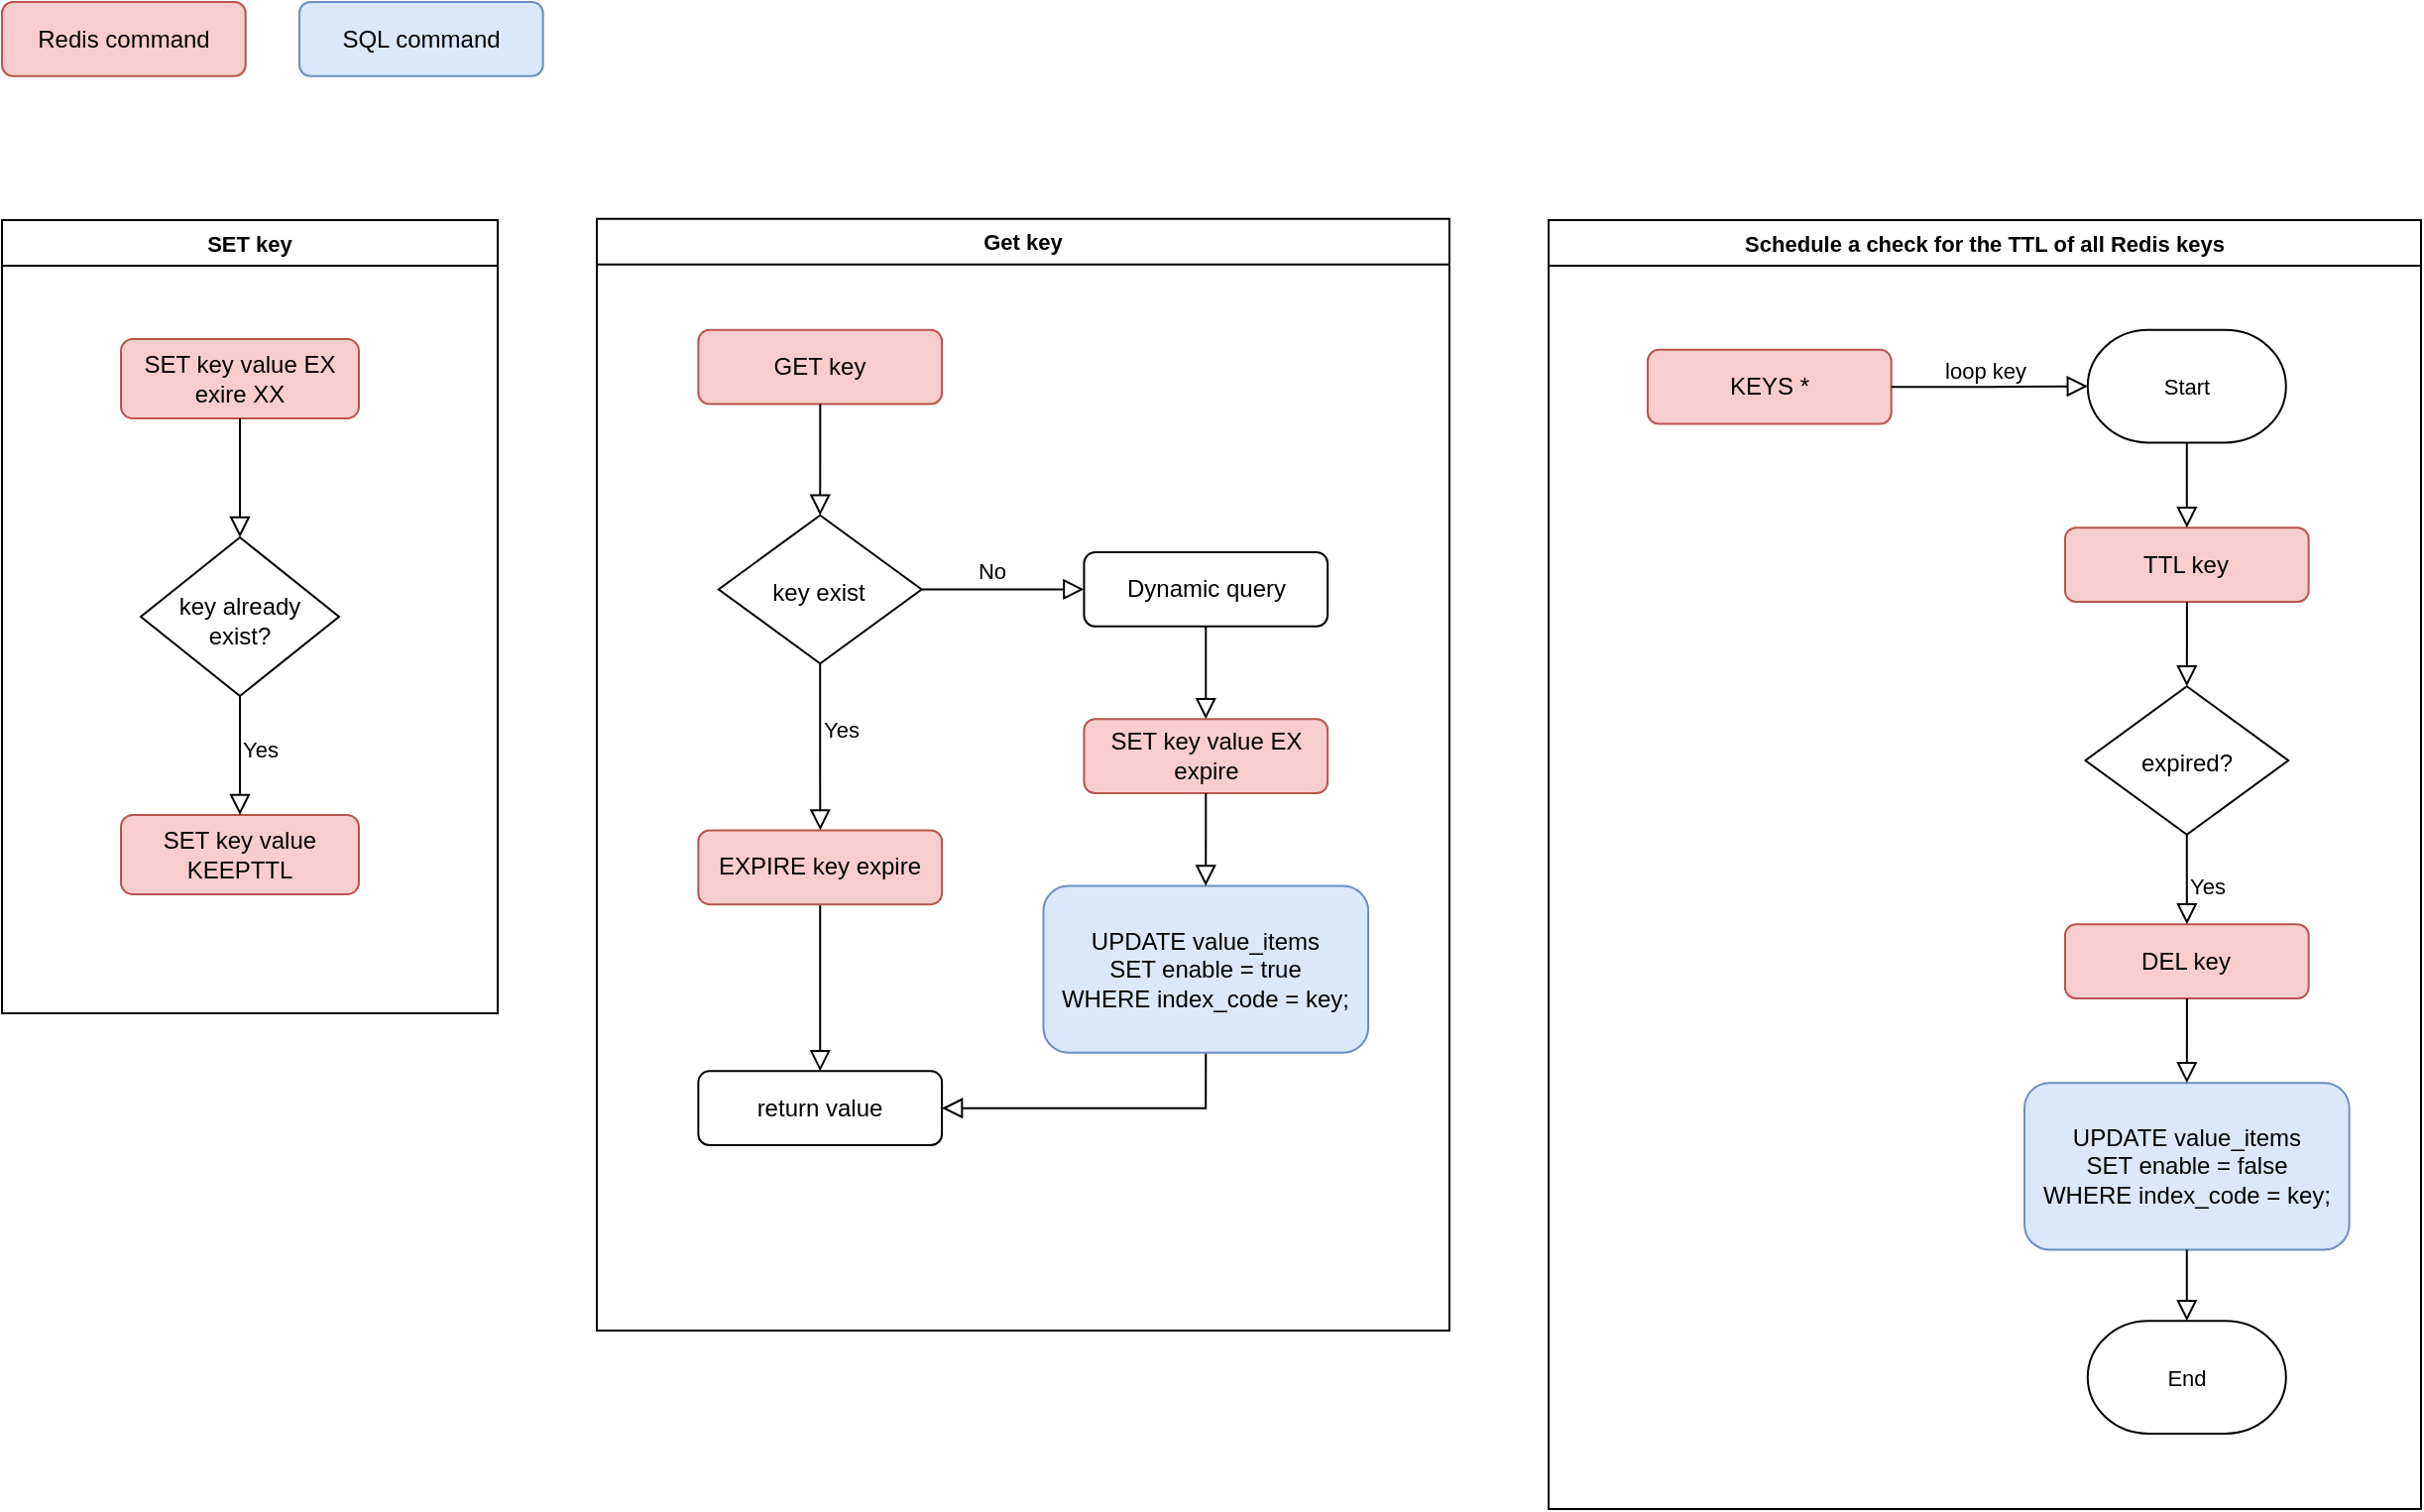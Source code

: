 <mxfile version="22.1.5" type="github">
  <diagram id="C5RBs43oDa-KdzZeNtuy" name="Page-1">
    <mxGraphModel dx="1073" dy="784" grid="1" gridSize="10" guides="1" tooltips="1" connect="1" arrows="1" fold="1" page="1" pageScale="1" pageWidth="827" pageHeight="1169" math="0" shadow="0">
      <root>
        <mxCell id="WIyWlLk6GJQsqaUBKTNV-0" />
        <mxCell id="WIyWlLk6GJQsqaUBKTNV-1" parent="WIyWlLk6GJQsqaUBKTNV-0" />
        <mxCell id="NfqmnB7G-hZRdipbrKuz-27" value="SET key" style="swimlane;whiteSpace=wrap;html=1;fontFamily=Helvetica;fontSize=11;fontColor=default;" parent="WIyWlLk6GJQsqaUBKTNV-1" vertex="1">
          <mxGeometry x="50" y="150" width="250" height="400" as="geometry" />
        </mxCell>
        <mxCell id="WIyWlLk6GJQsqaUBKTNV-3" value="SET key value EX exire XX" style="rounded=1;whiteSpace=wrap;html=1;fontSize=12;glass=0;strokeWidth=1;shadow=0;fillColor=#f8cecc;strokeColor=#b85450;" parent="NfqmnB7G-hZRdipbrKuz-27" vertex="1">
          <mxGeometry x="60" y="60" width="120" height="40" as="geometry" />
        </mxCell>
        <mxCell id="WIyWlLk6GJQsqaUBKTNV-6" value="key already exist?" style="rhombus;whiteSpace=wrap;html=1;shadow=0;fontFamily=Helvetica;fontSize=12;align=center;strokeWidth=1;spacing=6;spacingTop=3;" parent="NfqmnB7G-hZRdipbrKuz-27" vertex="1">
          <mxGeometry x="70" y="160" width="100" height="80" as="geometry" />
        </mxCell>
        <mxCell id="WIyWlLk6GJQsqaUBKTNV-2" value="" style="rounded=0;html=1;jettySize=auto;orthogonalLoop=1;fontSize=11;endArrow=block;endFill=0;endSize=8;strokeWidth=1;shadow=0;labelBackgroundColor=none;edgeStyle=orthogonalEdgeStyle;" parent="NfqmnB7G-hZRdipbrKuz-27" source="WIyWlLk6GJQsqaUBKTNV-3" target="WIyWlLk6GJQsqaUBKTNV-6" edge="1">
          <mxGeometry relative="1" as="geometry" />
        </mxCell>
        <mxCell id="NfqmnB7G-hZRdipbrKuz-10" value="SET key value KEEPTTL" style="rounded=1;whiteSpace=wrap;html=1;fontSize=12;glass=0;strokeWidth=1;shadow=0;fillColor=#f8cecc;strokeColor=#b85450;" parent="NfqmnB7G-hZRdipbrKuz-27" vertex="1">
          <mxGeometry x="60" y="300" width="120" height="40" as="geometry" />
        </mxCell>
        <mxCell id="NfqmnB7G-hZRdipbrKuz-11" value="" style="edgeStyle=orthogonalEdgeStyle;shape=connector;rounded=0;orthogonalLoop=1;jettySize=auto;html=1;shadow=0;labelBackgroundColor=none;strokeColor=default;strokeWidth=1;align=center;verticalAlign=middle;fontFamily=Helvetica;fontSize=11;fontColor=default;endArrow=block;endFill=0;endSize=8;" parent="NfqmnB7G-hZRdipbrKuz-27" source="WIyWlLk6GJQsqaUBKTNV-6" target="NfqmnB7G-hZRdipbrKuz-10" edge="1">
          <mxGeometry relative="1" as="geometry" />
        </mxCell>
        <mxCell id="NfqmnB7G-hZRdipbrKuz-12" value="Yes" style="edgeLabel;html=1;align=center;verticalAlign=middle;resizable=0;points=[];fontSize=11;fontFamily=Helvetica;fontColor=default;" parent="NfqmnB7G-hZRdipbrKuz-11" vertex="1" connectable="0">
          <mxGeometry x="-0.1" y="1" relative="1" as="geometry">
            <mxPoint x="9" as="offset" />
          </mxGeometry>
        </mxCell>
        <mxCell id="NfqmnB7G-hZRdipbrKuz-29" value="" style="group" parent="WIyWlLk6GJQsqaUBKTNV-1" vertex="1" connectable="0">
          <mxGeometry x="350" y="140" width="430" height="570" as="geometry" />
        </mxCell>
        <mxCell id="NfqmnB7G-hZRdipbrKuz-13" value="GET key" style="rounded=1;whiteSpace=wrap;html=1;fontSize=12;glass=0;strokeWidth=1;shadow=0;fillColor=#f8cecc;strokeColor=#b85450;" parent="NfqmnB7G-hZRdipbrKuz-29" vertex="1">
          <mxGeometry x="51.19" y="65.41" width="122.857" height="37.377" as="geometry" />
        </mxCell>
        <mxCell id="NfqmnB7G-hZRdipbrKuz-14" value="key exist" style="rhombus;whiteSpace=wrap;html=1;shadow=0;fontFamily=Helvetica;fontSize=12;align=center;strokeWidth=1;spacing=6;spacingTop=3;" parent="NfqmnB7G-hZRdipbrKuz-29" vertex="1">
          <mxGeometry x="61.429" y="158.852" width="102.381" height="74.754" as="geometry" />
        </mxCell>
        <mxCell id="NfqmnB7G-hZRdipbrKuz-17" value="" style="edgeStyle=orthogonalEdgeStyle;shape=connector;rounded=0;orthogonalLoop=1;jettySize=auto;html=1;shadow=0;labelBackgroundColor=none;strokeColor=default;strokeWidth=1;align=center;verticalAlign=middle;fontFamily=Helvetica;fontSize=11;fontColor=default;endArrow=block;endFill=0;endSize=8;" parent="NfqmnB7G-hZRdipbrKuz-29" source="NfqmnB7G-hZRdipbrKuz-13" target="NfqmnB7G-hZRdipbrKuz-14" edge="1">
          <mxGeometry relative="1" as="geometry" />
        </mxCell>
        <mxCell id="NfqmnB7G-hZRdipbrKuz-16" value="" style="edgeStyle=orthogonalEdgeStyle;shape=connector;rounded=0;orthogonalLoop=1;jettySize=auto;html=1;shadow=0;labelBackgroundColor=none;strokeColor=default;strokeWidth=1;align=center;verticalAlign=middle;fontFamily=Helvetica;fontSize=11;fontColor=default;endArrow=block;endFill=0;endSize=8;" parent="NfqmnB7G-hZRdipbrKuz-29" source="NfqmnB7G-hZRdipbrKuz-14" target="NfqmnB7G-hZRdipbrKuz-15" edge="1">
          <mxGeometry relative="1" as="geometry" />
        </mxCell>
        <mxCell id="NfqmnB7G-hZRdipbrKuz-18" value="Yes" style="edgeLabel;html=1;align=center;verticalAlign=middle;resizable=0;points=[];fontSize=11;fontFamily=Helvetica;fontColor=default;" parent="NfqmnB7G-hZRdipbrKuz-16" vertex="1" connectable="0">
          <mxGeometry x="-0.2" y="1" relative="1" as="geometry">
            <mxPoint x="9" as="offset" />
          </mxGeometry>
        </mxCell>
        <mxCell id="NfqmnB7G-hZRdipbrKuz-21" value="Dynamic query" style="rounded=1;whiteSpace=wrap;html=1;fontSize=12;glass=0;strokeWidth=1;shadow=0;" parent="NfqmnB7G-hZRdipbrKuz-29" vertex="1">
          <mxGeometry x="245.714" y="177.541" width="122.857" height="37.377" as="geometry" />
        </mxCell>
        <mxCell id="NfqmnB7G-hZRdipbrKuz-22" value="" style="edgeStyle=orthogonalEdgeStyle;shape=connector;rounded=0;orthogonalLoop=1;jettySize=auto;html=1;shadow=0;labelBackgroundColor=none;strokeColor=default;strokeWidth=1;align=center;verticalAlign=middle;fontFamily=Helvetica;fontSize=11;fontColor=default;endArrow=block;endFill=0;endSize=8;" parent="NfqmnB7G-hZRdipbrKuz-29" source="NfqmnB7G-hZRdipbrKuz-14" target="NfqmnB7G-hZRdipbrKuz-21" edge="1">
          <mxGeometry relative="1" as="geometry" />
        </mxCell>
        <mxCell id="NfqmnB7G-hZRdipbrKuz-23" value="No" style="edgeLabel;html=1;align=center;verticalAlign=middle;resizable=0;points=[];fontSize=11;fontFamily=Helvetica;fontColor=default;" parent="NfqmnB7G-hZRdipbrKuz-22" vertex="1" connectable="0">
          <mxGeometry x="-0.15" y="-1" relative="1" as="geometry">
            <mxPoint y="-11" as="offset" />
          </mxGeometry>
        </mxCell>
        <mxCell id="NfqmnB7G-hZRdipbrKuz-25" value="" style="edgeStyle=orthogonalEdgeStyle;shape=connector;rounded=0;orthogonalLoop=1;jettySize=auto;html=1;shadow=0;labelBackgroundColor=none;strokeColor=default;strokeWidth=1;align=center;verticalAlign=middle;fontFamily=Helvetica;fontSize=11;fontColor=default;endArrow=block;endFill=0;endSize=8;" parent="NfqmnB7G-hZRdipbrKuz-29" source="NfqmnB7G-hZRdipbrKuz-21" target="NfqmnB7G-hZRdipbrKuz-24" edge="1">
          <mxGeometry relative="1" as="geometry" />
        </mxCell>
        <mxCell id="NfqmnB7G-hZRdipbrKuz-28" value="Get key" style="swimlane;whiteSpace=wrap;html=1;fontFamily=Helvetica;fontSize=11;fontColor=default;" parent="NfqmnB7G-hZRdipbrKuz-29" vertex="1">
          <mxGeometry y="9.344" width="430.0" height="560.656" as="geometry" />
        </mxCell>
        <mxCell id="NfqmnB7G-hZRdipbrKuz-35" style="edgeStyle=orthogonalEdgeStyle;shape=connector;rounded=0;orthogonalLoop=1;jettySize=auto;html=1;exitX=0.5;exitY=1;exitDx=0;exitDy=0;entryX=1;entryY=0.5;entryDx=0;entryDy=0;shadow=0;labelBackgroundColor=none;strokeColor=default;strokeWidth=1;align=center;verticalAlign=middle;fontFamily=Helvetica;fontSize=11;fontColor=default;endArrow=block;endFill=0;endSize=8;" parent="NfqmnB7G-hZRdipbrKuz-28" source="NfqmnB7G-hZRdipbrKuz-30" target="NfqmnB7G-hZRdipbrKuz-33" edge="1">
          <mxGeometry relative="1" as="geometry" />
        </mxCell>
        <mxCell id="NfqmnB7G-hZRdipbrKuz-30" value="&lt;div&gt;UPDATE value_items&lt;/div&gt;&lt;div&gt;SET enable = true&lt;/div&gt;&lt;div&gt;WHERE index_code = key;&lt;/div&gt;" style="rounded=1;whiteSpace=wrap;html=1;fontSize=12;glass=0;strokeWidth=1;shadow=0;fillColor=#dae8fc;strokeColor=#6c8ebf;" parent="NfqmnB7G-hZRdipbrKuz-28" vertex="1">
          <mxGeometry x="225.238" y="336.393" width="163.81" height="84.098" as="geometry" />
        </mxCell>
        <mxCell id="NfqmnB7G-hZRdipbrKuz-33" value="return value" style="rounded=1;whiteSpace=wrap;html=1;fontSize=12;glass=0;strokeWidth=1;shadow=0;" parent="NfqmnB7G-hZRdipbrKuz-28" vertex="1">
          <mxGeometry x="51.19" y="429.836" width="122.857" height="37.377" as="geometry" />
        </mxCell>
        <mxCell id="NfqmnB7G-hZRdipbrKuz-34" value="" style="edgeStyle=orthogonalEdgeStyle;shape=connector;rounded=0;orthogonalLoop=1;jettySize=auto;html=1;shadow=0;labelBackgroundColor=none;strokeColor=default;strokeWidth=1;align=center;verticalAlign=middle;fontFamily=Helvetica;fontSize=11;fontColor=default;endArrow=block;endFill=0;endSize=8;" parent="NfqmnB7G-hZRdipbrKuz-28" source="NfqmnB7G-hZRdipbrKuz-15" target="NfqmnB7G-hZRdipbrKuz-33" edge="1">
          <mxGeometry relative="1" as="geometry" />
        </mxCell>
        <mxCell id="NfqmnB7G-hZRdipbrKuz-15" value="EXPIRE key expire" style="rounded=1;whiteSpace=wrap;html=1;fontSize=12;glass=0;strokeWidth=1;shadow=0;fillColor=#f8cecc;strokeColor=#b85450;" parent="NfqmnB7G-hZRdipbrKuz-28" vertex="1">
          <mxGeometry x="51.19" y="308.361" width="122.857" height="37.377" as="geometry" />
        </mxCell>
        <mxCell id="NfqmnB7G-hZRdipbrKuz-24" value="SET key value EX expire" style="rounded=1;whiteSpace=wrap;html=1;fontSize=12;glass=0;strokeWidth=1;shadow=0;fillColor=#f8cecc;strokeColor=#b85450;" parent="NfqmnB7G-hZRdipbrKuz-28" vertex="1">
          <mxGeometry x="245.714" y="252.295" width="122.857" height="37.377" as="geometry" />
        </mxCell>
        <mxCell id="NfqmnB7G-hZRdipbrKuz-32" value="" style="edgeStyle=orthogonalEdgeStyle;shape=connector;rounded=0;orthogonalLoop=1;jettySize=auto;html=1;shadow=0;labelBackgroundColor=none;strokeColor=default;strokeWidth=1;align=center;verticalAlign=middle;fontFamily=Helvetica;fontSize=11;fontColor=default;endArrow=block;endFill=0;endSize=8;" parent="NfqmnB7G-hZRdipbrKuz-28" source="NfqmnB7G-hZRdipbrKuz-24" target="NfqmnB7G-hZRdipbrKuz-30" edge="1">
          <mxGeometry relative="1" as="geometry" />
        </mxCell>
        <mxCell id="NfqmnB7G-hZRdipbrKuz-53" value="Schedule a check for the TTL of all Redis keys" style="swimlane;fontFamily=Helvetica;fontSize=11;fontColor=default;direction=east;" parent="WIyWlLk6GJQsqaUBKTNV-1" vertex="1">
          <mxGeometry x="830" y="150" width="440" height="650" as="geometry" />
        </mxCell>
        <mxCell id="NfqmnB7G-hZRdipbrKuz-36" value="KEYS *" style="rounded=1;whiteSpace=wrap;html=1;fontSize=12;glass=0;strokeWidth=1;shadow=0;fillColor=#f8cecc;strokeColor=#b85450;" parent="NfqmnB7G-hZRdipbrKuz-53" vertex="1">
          <mxGeometry x="50.0" y="65.41" width="122.857" height="37.377" as="geometry" />
        </mxCell>
        <mxCell id="NfqmnB7G-hZRdipbrKuz-37" value="Start" style="strokeWidth=1;shape=mxgraph.flowchart.terminator;fontFamily=Helvetica;fontSize=11;fontColor=default;whiteSpace=wrap;html=1;" parent="NfqmnB7G-hZRdipbrKuz-53" vertex="1">
          <mxGeometry x="271.9" y="55.41" width="100" height="56.81" as="geometry" />
        </mxCell>
        <mxCell id="NfqmnB7G-hZRdipbrKuz-40" value="" style="edgeStyle=orthogonalEdgeStyle;shape=connector;rounded=0;orthogonalLoop=1;jettySize=auto;html=1;shadow=0;labelBackgroundColor=none;strokeColor=default;strokeWidth=1;align=center;verticalAlign=middle;fontFamily=Helvetica;fontSize=11;fontColor=default;endArrow=block;endFill=0;endSize=8;" parent="NfqmnB7G-hZRdipbrKuz-53" source="NfqmnB7G-hZRdipbrKuz-36" target="NfqmnB7G-hZRdipbrKuz-37" edge="1">
          <mxGeometry relative="1" as="geometry" />
        </mxCell>
        <mxCell id="NfqmnB7G-hZRdipbrKuz-52" value="loop key" style="edgeLabel;html=1;align=center;verticalAlign=middle;resizable=0;points=[];fontSize=11;fontFamily=Helvetica;fontColor=default;" parent="NfqmnB7G-hZRdipbrKuz-40" vertex="1" connectable="0">
          <mxGeometry x="0.036" relative="1" as="geometry">
            <mxPoint x="-4" y="-8" as="offset" />
          </mxGeometry>
        </mxCell>
        <mxCell id="NfqmnB7G-hZRdipbrKuz-41" value="TTL key" style="rounded=1;whiteSpace=wrap;html=1;fontSize=12;glass=0;strokeWidth=1;shadow=0;fillColor=#f8cecc;strokeColor=#b85450;" parent="NfqmnB7G-hZRdipbrKuz-53" vertex="1">
          <mxGeometry x="260.47" y="155.13" width="122.857" height="37.377" as="geometry" />
        </mxCell>
        <mxCell id="NfqmnB7G-hZRdipbrKuz-42" value="" style="edgeStyle=orthogonalEdgeStyle;shape=connector;rounded=0;orthogonalLoop=1;jettySize=auto;html=1;shadow=0;labelBackgroundColor=none;strokeColor=default;strokeWidth=1;align=center;verticalAlign=middle;fontFamily=Helvetica;fontSize=11;fontColor=default;endArrow=block;endFill=0;endSize=8;" parent="NfqmnB7G-hZRdipbrKuz-53" source="NfqmnB7G-hZRdipbrKuz-37" target="NfqmnB7G-hZRdipbrKuz-41" edge="1">
          <mxGeometry relative="1" as="geometry" />
        </mxCell>
        <mxCell id="NfqmnB7G-hZRdipbrKuz-43" value="expired?" style="rhombus;whiteSpace=wrap;html=1;shadow=0;fontFamily=Helvetica;fontSize=12;align=center;strokeWidth=1;spacing=6;spacingTop=3;" parent="NfqmnB7G-hZRdipbrKuz-53" vertex="1">
          <mxGeometry x="270.709" y="235.132" width="102.381" height="74.754" as="geometry" />
        </mxCell>
        <mxCell id="NfqmnB7G-hZRdipbrKuz-44" value="" style="edgeStyle=orthogonalEdgeStyle;shape=connector;rounded=0;orthogonalLoop=1;jettySize=auto;html=1;shadow=0;labelBackgroundColor=none;strokeColor=default;strokeWidth=1;align=center;verticalAlign=middle;fontFamily=Helvetica;fontSize=11;fontColor=default;endArrow=block;endFill=0;endSize=8;" parent="NfqmnB7G-hZRdipbrKuz-53" source="NfqmnB7G-hZRdipbrKuz-41" target="NfqmnB7G-hZRdipbrKuz-43" edge="1">
          <mxGeometry relative="1" as="geometry" />
        </mxCell>
        <mxCell id="NfqmnB7G-hZRdipbrKuz-45" value="DEL key" style="rounded=1;whiteSpace=wrap;html=1;fontSize=12;glass=0;strokeWidth=1;shadow=0;fillColor=#f8cecc;strokeColor=#b85450;" parent="NfqmnB7G-hZRdipbrKuz-53" vertex="1">
          <mxGeometry x="260.47" y="355.13" width="122.857" height="37.377" as="geometry" />
        </mxCell>
        <mxCell id="NfqmnB7G-hZRdipbrKuz-46" value="" style="edgeStyle=orthogonalEdgeStyle;shape=connector;rounded=0;orthogonalLoop=1;jettySize=auto;html=1;shadow=0;labelBackgroundColor=none;strokeColor=default;strokeWidth=1;align=center;verticalAlign=middle;fontFamily=Helvetica;fontSize=11;fontColor=default;endArrow=block;endFill=0;endSize=8;" parent="NfqmnB7G-hZRdipbrKuz-53" source="NfqmnB7G-hZRdipbrKuz-43" target="NfqmnB7G-hZRdipbrKuz-45" edge="1">
          <mxGeometry relative="1" as="geometry" />
        </mxCell>
        <mxCell id="NfqmnB7G-hZRdipbrKuz-47" value="Yes" style="edgeLabel;html=1;align=center;verticalAlign=middle;resizable=0;points=[];fontSize=11;fontFamily=Helvetica;fontColor=default;" parent="NfqmnB7G-hZRdipbrKuz-46" vertex="1" connectable="0">
          <mxGeometry x="-0.061" y="-2" relative="1" as="geometry">
            <mxPoint x="12" y="4" as="offset" />
          </mxGeometry>
        </mxCell>
        <mxCell id="NfqmnB7G-hZRdipbrKuz-48" value="&lt;div&gt;UPDATE value_items&lt;/div&gt;&lt;div&gt;SET enable = false&lt;/div&gt;&lt;div&gt;WHERE index_code = key;&lt;/div&gt;" style="rounded=1;whiteSpace=wrap;html=1;fontSize=12;glass=0;strokeWidth=1;shadow=0;fillColor=#dae8fc;strokeColor=#6c8ebf;" parent="NfqmnB7G-hZRdipbrKuz-53" vertex="1">
          <mxGeometry x="239.998" y="435.128" width="163.81" height="84.098" as="geometry" />
        </mxCell>
        <mxCell id="NfqmnB7G-hZRdipbrKuz-49" value="" style="edgeStyle=orthogonalEdgeStyle;shape=connector;rounded=0;orthogonalLoop=1;jettySize=auto;html=1;shadow=0;labelBackgroundColor=none;strokeColor=default;strokeWidth=1;align=center;verticalAlign=middle;fontFamily=Helvetica;fontSize=11;fontColor=default;endArrow=block;endFill=0;endSize=8;" parent="NfqmnB7G-hZRdipbrKuz-53" source="NfqmnB7G-hZRdipbrKuz-45" target="NfqmnB7G-hZRdipbrKuz-48" edge="1">
          <mxGeometry relative="1" as="geometry" />
        </mxCell>
        <mxCell id="NfqmnB7G-hZRdipbrKuz-50" value="End" style="strokeWidth=1;shape=mxgraph.flowchart.terminator;fontFamily=Helvetica;fontSize=11;fontColor=default;whiteSpace=wrap;html=1;" parent="NfqmnB7G-hZRdipbrKuz-53" vertex="1">
          <mxGeometry x="271.9" y="555.13" width="100" height="56.81" as="geometry" />
        </mxCell>
        <mxCell id="NfqmnB7G-hZRdipbrKuz-51" value="" style="edgeStyle=orthogonalEdgeStyle;shape=connector;rounded=0;orthogonalLoop=1;jettySize=auto;html=1;shadow=0;labelBackgroundColor=none;strokeColor=default;strokeWidth=1;align=center;verticalAlign=middle;fontFamily=Helvetica;fontSize=11;fontColor=default;endArrow=block;endFill=0;endSize=8;" parent="NfqmnB7G-hZRdipbrKuz-53" source="NfqmnB7G-hZRdipbrKuz-48" target="NfqmnB7G-hZRdipbrKuz-50" edge="1">
          <mxGeometry relative="1" as="geometry" />
        </mxCell>
        <mxCell id="NfqmnB7G-hZRdipbrKuz-73" value="Redis command" style="rounded=1;whiteSpace=wrap;html=1;fontSize=12;glass=0;strokeWidth=1;shadow=0;fillColor=#f8cecc;strokeColor=#b85450;" parent="WIyWlLk6GJQsqaUBKTNV-1" vertex="1">
          <mxGeometry x="50.0" y="40.0" width="122.857" height="37.377" as="geometry" />
        </mxCell>
        <mxCell id="NfqmnB7G-hZRdipbrKuz-75" value="SQL command" style="rounded=1;whiteSpace=wrap;html=1;fontSize=12;glass=0;strokeWidth=1;shadow=0;fillColor=#dae8fc;strokeColor=#6c8ebf;" parent="WIyWlLk6GJQsqaUBKTNV-1" vertex="1">
          <mxGeometry x="200.0" y="40.0" width="122.857" height="37.377" as="geometry" />
        </mxCell>
      </root>
    </mxGraphModel>
  </diagram>
</mxfile>

